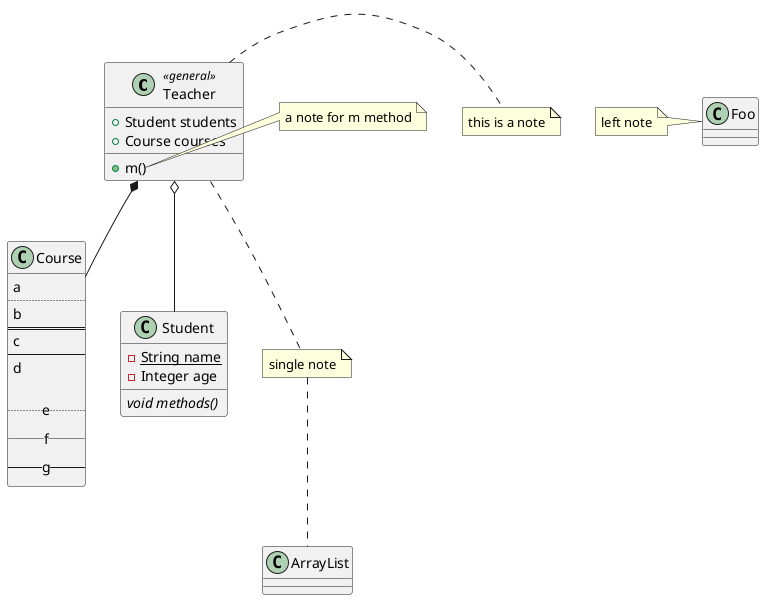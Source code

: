 @startuml
class Teacher << general >>
class Teacher {
    '显示覆盖
    {field} +Student students
    +Course courses
    {method} +m()
}
Teacher *-- Course
Teacher o-- Student

class Student {
    {static} -String name
    -Integer age
    {abstract} void methods()
}

class Course {
a
..
b
==
c
--
d

.. e ..
__ f __
-- g --
}

' note
note right of Teacher : this is a note

note "single note" as N2
Teacher .. N2
N2 .. ArrayList
class Foo
note left : left note

note right of Teacher::m
a note for m method
end note
@enduml